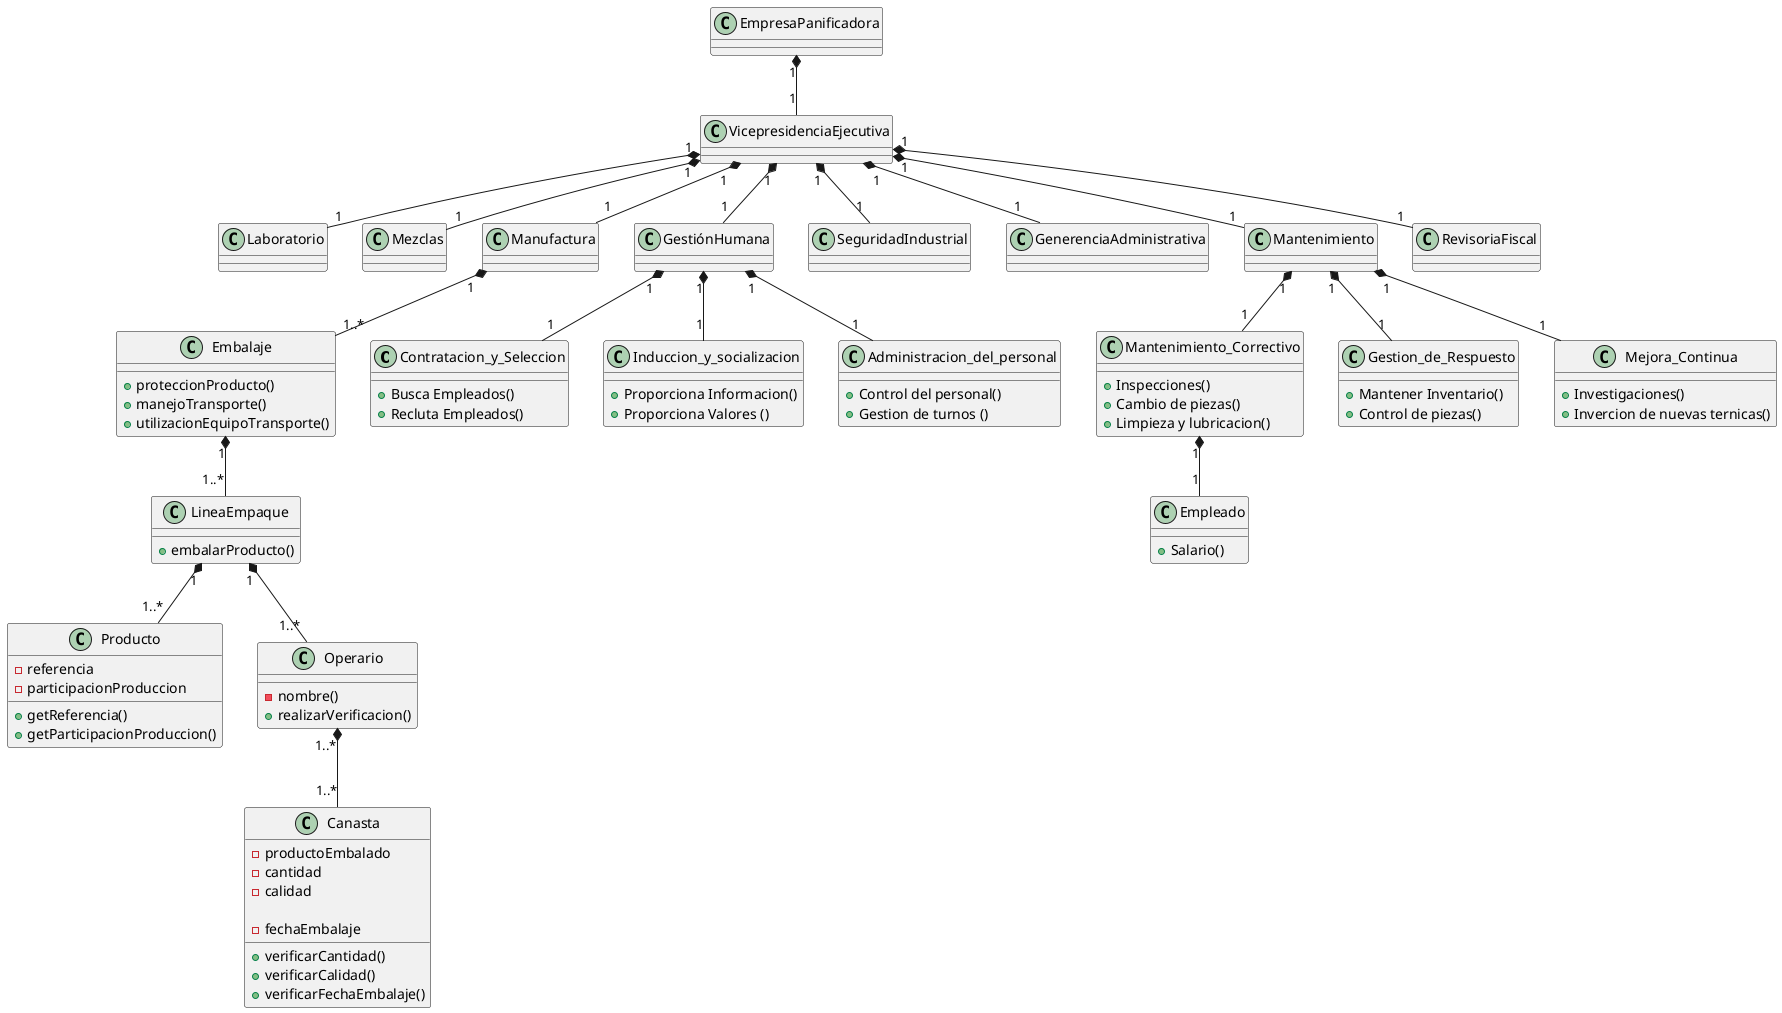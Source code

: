 @startuml
class Contratacion_y_Seleccion{
   + Busca Empleados()
   + Recluta Empleados()  
}
class Induccion_y_socializacion{
    +Proporciona Informacion()
    +Proporciona Valores ()  
}
class Administracion_del_personal{
+ Control del personal()
+ Gestion de turnos ()      
}

class Empleado{
     +Salario()
} 
class Laboratorio{}
class Mezclas {}
class Manufactura 
class Mantenimiento_Correctivo{
    +Inspecciones()
  +Cambio de piezas()
  +Limpieza y lubricacion()
}
class Gestion_de_Respuesto{
    +Mantener Inventario()
    +Control de piezas()
}
class Mejora_Continua{
    +Investigaciones()
    +Invercion de nuevas ternicas()
} 

class Embalaje {
  +proteccionProducto()
  +manejoTransporte()
  +utilizacionEquipoTransporte()
}

class LineaEmpaque {
  +embalarProducto()
}

class Producto {
  -referencia
  -participacionProduccion
  +getReferencia()
  +getParticipacionProduccion()
}

class Operario {
  -nombre() 
  +realizarVerificacion()
}

class Canasta {
  -productoEmbalado
  -cantidad
  -calidad
  
  -fechaEmbalaje
  +verificarCantidad()
  +verificarCalidad()
  +verificarFechaEmbalaje()
}

class GestiónHumana {}
class SeguridadIndustrial{}
EmpresaPanificadora "1" *-- "1" VicepresidenciaEjecutiva
VicepresidenciaEjecutiva "1" *-- "1" Laboratorio
VicepresidenciaEjecutiva "1" *-- "1" Mezclas
VicepresidenciaEjecutiva "1" *-- "1" Manufactura
VicepresidenciaEjecutiva "1" *-- "1" GenerenciaAdministrativa 
VicepresidenciaEjecutiva "1" *-- "1" Mantenimiento 
VicepresidenciaEjecutiva "1" *-- "1" RevisoriaFiscal
Manufactura "1" *-- "1..*" Embalaje
Embalaje "1" *-- "1..*" LineaEmpaque
LineaEmpaque "1" *-- "1..*" Producto
LineaEmpaque "1" *-- "1..*" Operario
Operario "1..*" *-- "1..*" Canasta
VicepresidenciaEjecutiva "1" *-- "1" GestiónHumana
VicepresidenciaEjecutiva "1" *-- "1" SeguridadIndustrial  
 Mantenimiento"1" *-- "1" Mantenimiento_Correctivo
 Mantenimiento"1" *-- "1" Gestion_de_Respuesto
Mantenimiento"1" *-- "1" Mejora_Continua
Mantenimiento_Correctivo "1" *-- "1" Empleado
GestiónHumana"1" *-- "1" Contratacion_y_Seleccion
GestiónHumana"1" *-- "1" Induccion_y_socializacion
GestiónHumana"1" *-- "1" Administracion_del_personal




@enduml